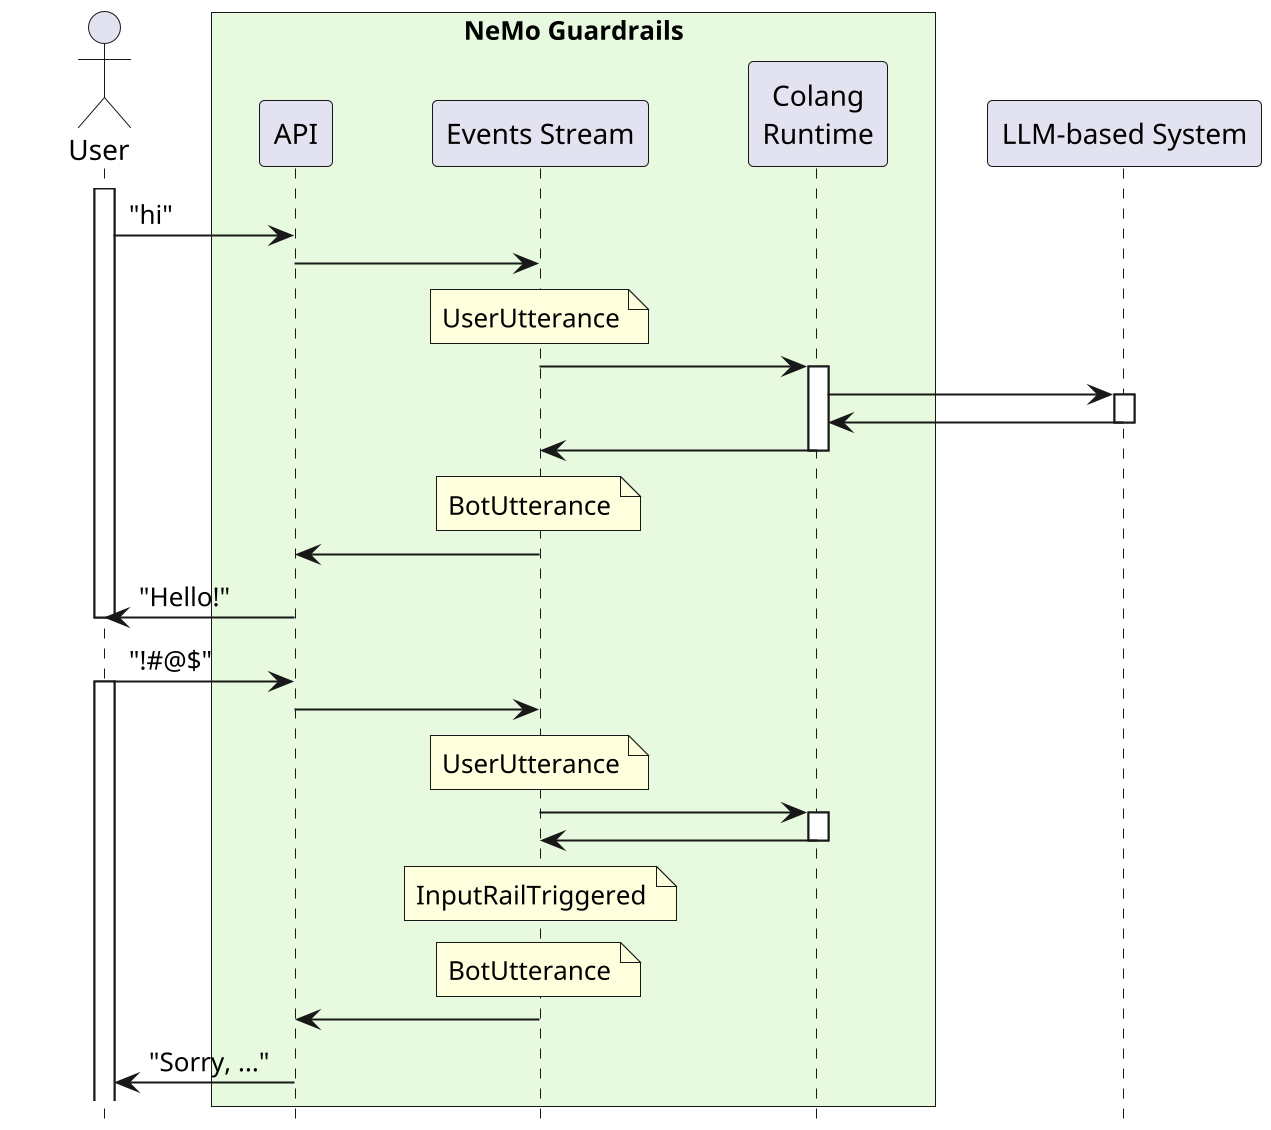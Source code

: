 @startuml
actor "        User        " as User



box "NeMo Guardrails" #e7fadf
participant API
participant "Events Stream" as Events
participant "Colang\nRuntime" as Runtime <<LLMRails>>
end box
participant "LLM-based System" as System

skinparam ParticipantPadding 20



activate User
User -> API: "hi"
API -> Events
note over Events: UserUtterance
Events -> Runtime

activate Runtime
Runtime -> System
activate System
System -> Runtime
deactivate System
Runtime -> Events
deactivate Runtime

note over Events: BotUtterance

Events -> API
API -> User: "Hello!"
deactivate User






User -> API: "!#@$"
activate User
API -> Events

note over Events: UserUtterance
Events -> Runtime
activate Runtime
Runtime -> Events
deactivate Runtime
note over Events: InputRailTriggered
note over Events: BotUtterance



Events -> API
API -> User: "Sorry, ..."




hide footbox
hide stereotype
scale 2
@enduml
